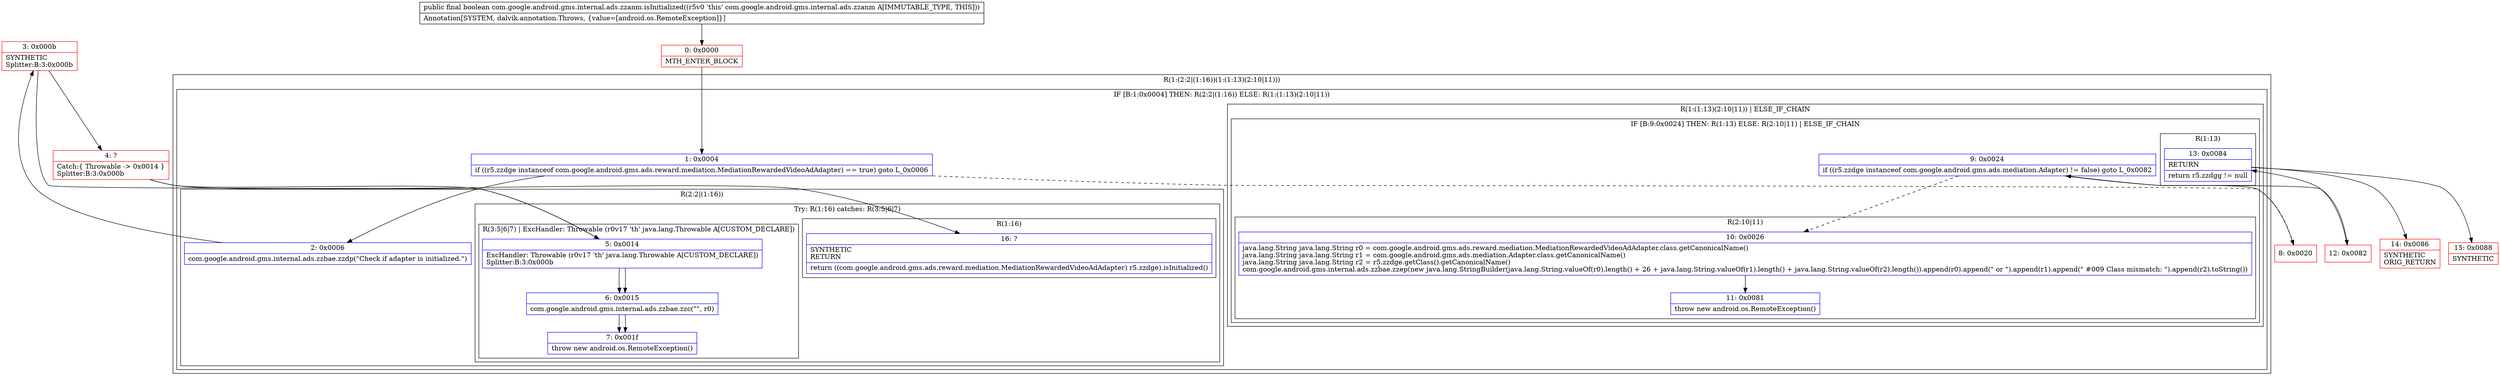 digraph "CFG forcom.google.android.gms.internal.ads.zzanm.isInitialized()Z" {
subgraph cluster_Region_1586665645 {
label = "R(1:(2:2|(1:16))(1:(1:13)(2:10|11)))";
node [shape=record,color=blue];
subgraph cluster_IfRegion_897017823 {
label = "IF [B:1:0x0004] THEN: R(2:2|(1:16)) ELSE: R(1:(1:13)(2:10|11))";
node [shape=record,color=blue];
Node_1 [shape=record,label="{1\:\ 0x0004|if ((r5.zzdge instanceof com.google.android.gms.ads.reward.mediation.MediationRewardedVideoAdAdapter) == true) goto L_0x0006\l}"];
subgraph cluster_Region_1859170759 {
label = "R(2:2|(1:16))";
node [shape=record,color=blue];
Node_2 [shape=record,label="{2\:\ 0x0006|com.google.android.gms.internal.ads.zzbae.zzdp(\"Check if adapter is initialized.\")\l}"];
subgraph cluster_TryCatchRegion_1446957929 {
label = "Try: R(1:16) catches: R(3:5|6|7)";
node [shape=record,color=blue];
subgraph cluster_Region_480476915 {
label = "R(1:16)";
node [shape=record,color=blue];
Node_16 [shape=record,label="{16\:\ ?|SYNTHETIC\lRETURN\l|return ((com.google.android.gms.ads.reward.mediation.MediationRewardedVideoAdAdapter) r5.zzdge).isInitialized()\l}"];
}
subgraph cluster_Region_316980007 {
label = "R(3:5|6|7) | ExcHandler: Throwable (r0v17 'th' java.lang.Throwable A[CUSTOM_DECLARE])\l";
node [shape=record,color=blue];
Node_5 [shape=record,label="{5\:\ 0x0014|ExcHandler: Throwable (r0v17 'th' java.lang.Throwable A[CUSTOM_DECLARE])\lSplitter:B:3:0x000b\l}"];
Node_6 [shape=record,label="{6\:\ 0x0015|com.google.android.gms.internal.ads.zzbae.zzc(\"\", r0)\l}"];
Node_7 [shape=record,label="{7\:\ 0x001f|throw new android.os.RemoteException()\l}"];
}
}
}
subgraph cluster_Region_2035383861 {
label = "R(1:(1:13)(2:10|11)) | ELSE_IF_CHAIN\l";
node [shape=record,color=blue];
subgraph cluster_IfRegion_1498697709 {
label = "IF [B:9:0x0024] THEN: R(1:13) ELSE: R(2:10|11) | ELSE_IF_CHAIN\l";
node [shape=record,color=blue];
Node_9 [shape=record,label="{9\:\ 0x0024|if ((r5.zzdge instanceof com.google.android.gms.ads.mediation.Adapter) != false) goto L_0x0082\l}"];
subgraph cluster_Region_1585964754 {
label = "R(1:13)";
node [shape=record,color=blue];
Node_13 [shape=record,label="{13\:\ 0x0084|RETURN\l|return r5.zzdgg != null\l}"];
}
subgraph cluster_Region_1393332762 {
label = "R(2:10|11)";
node [shape=record,color=blue];
Node_10 [shape=record,label="{10\:\ 0x0026|java.lang.String java.lang.String r0 = com.google.android.gms.ads.reward.mediation.MediationRewardedVideoAdAdapter.class.getCanonicalName()\ljava.lang.String java.lang.String r1 = com.google.android.gms.ads.mediation.Adapter.class.getCanonicalName()\ljava.lang.String java.lang.String r2 = r5.zzdge.getClass().getCanonicalName()\lcom.google.android.gms.internal.ads.zzbae.zzep(new java.lang.StringBuilder(java.lang.String.valueOf(r0).length() + 26 + java.lang.String.valueOf(r1).length() + java.lang.String.valueOf(r2).length()).append(r0).append(\" or \").append(r1).append(\" #009 Class mismatch: \").append(r2).toString())\l}"];
Node_11 [shape=record,label="{11\:\ 0x0081|throw new android.os.RemoteException()\l}"];
}
}
}
}
}
subgraph cluster_Region_316980007 {
label = "R(3:5|6|7) | ExcHandler: Throwable (r0v17 'th' java.lang.Throwable A[CUSTOM_DECLARE])\l";
node [shape=record,color=blue];
Node_5 [shape=record,label="{5\:\ 0x0014|ExcHandler: Throwable (r0v17 'th' java.lang.Throwable A[CUSTOM_DECLARE])\lSplitter:B:3:0x000b\l}"];
Node_6 [shape=record,label="{6\:\ 0x0015|com.google.android.gms.internal.ads.zzbae.zzc(\"\", r0)\l}"];
Node_7 [shape=record,label="{7\:\ 0x001f|throw new android.os.RemoteException()\l}"];
}
Node_0 [shape=record,color=red,label="{0\:\ 0x0000|MTH_ENTER_BLOCK\l}"];
Node_3 [shape=record,color=red,label="{3\:\ 0x000b|SYNTHETIC\lSplitter:B:3:0x000b\l}"];
Node_4 [shape=record,color=red,label="{4\:\ ?|Catch:\{ Throwable \-\> 0x0014 \}\lSplitter:B:3:0x000b\l}"];
Node_8 [shape=record,color=red,label="{8\:\ 0x0020}"];
Node_12 [shape=record,color=red,label="{12\:\ 0x0082}"];
Node_14 [shape=record,color=red,label="{14\:\ 0x0086|SYNTHETIC\lORIG_RETURN\l}"];
Node_15 [shape=record,color=red,label="{15\:\ 0x0088|SYNTHETIC\l}"];
MethodNode[shape=record,label="{public final boolean com.google.android.gms.internal.ads.zzanm.isInitialized((r5v0 'this' com.google.android.gms.internal.ads.zzanm A[IMMUTABLE_TYPE, THIS]))  | Annotation[SYSTEM, dalvik.annotation.Throws, \{value=[android.os.RemoteException]\}]\l}"];
MethodNode -> Node_0;
Node_1 -> Node_2;
Node_1 -> Node_8[style=dashed];
Node_2 -> Node_3;
Node_5 -> Node_6;
Node_6 -> Node_7;
Node_9 -> Node_10[style=dashed];
Node_9 -> Node_12;
Node_13 -> Node_14;
Node_13 -> Node_15;
Node_10 -> Node_11;
Node_5 -> Node_6;
Node_6 -> Node_7;
Node_0 -> Node_1;
Node_3 -> Node_4;
Node_3 -> Node_5;
Node_4 -> Node_5;
Node_4 -> Node_16;
Node_8 -> Node_9;
Node_12 -> Node_13;
}

